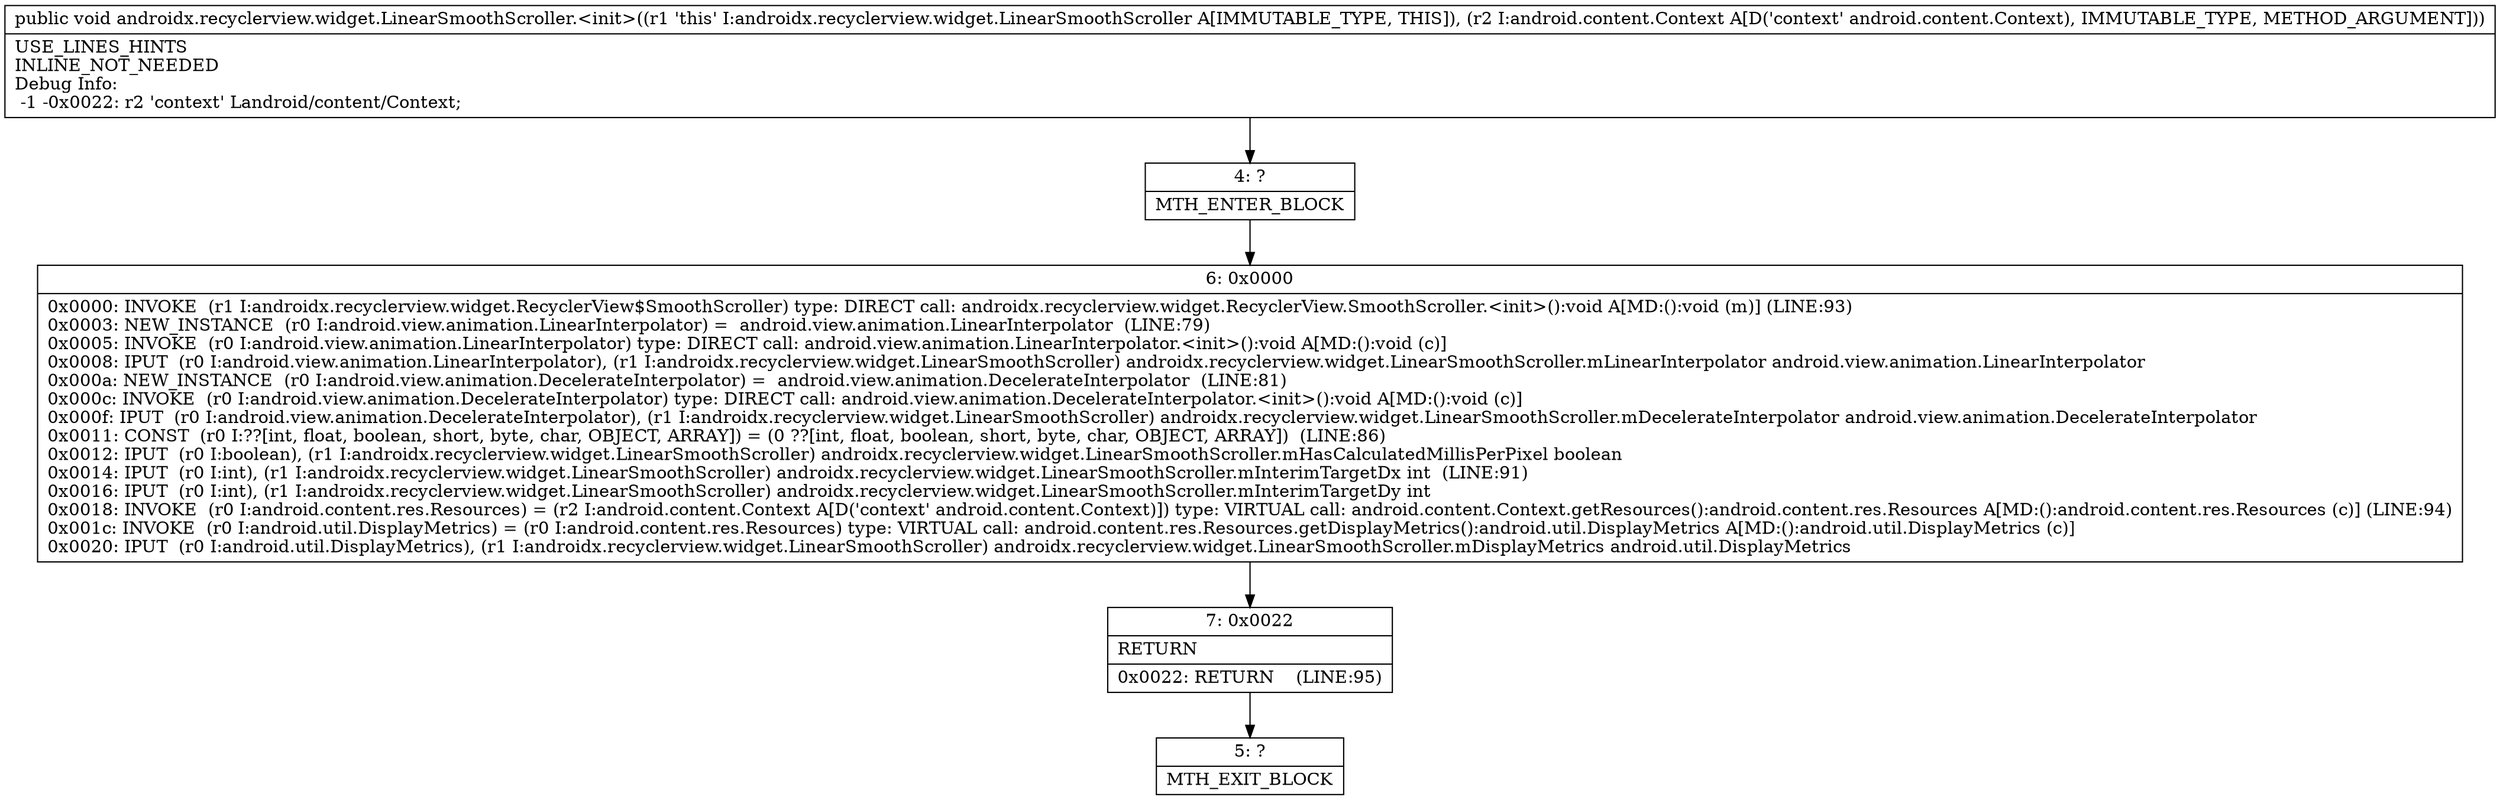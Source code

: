 digraph "CFG forandroidx.recyclerview.widget.LinearSmoothScroller.\<init\>(Landroid\/content\/Context;)V" {
Node_4 [shape=record,label="{4\:\ ?|MTH_ENTER_BLOCK\l}"];
Node_6 [shape=record,label="{6\:\ 0x0000|0x0000: INVOKE  (r1 I:androidx.recyclerview.widget.RecyclerView$SmoothScroller) type: DIRECT call: androidx.recyclerview.widget.RecyclerView.SmoothScroller.\<init\>():void A[MD:():void (m)] (LINE:93)\l0x0003: NEW_INSTANCE  (r0 I:android.view.animation.LinearInterpolator) =  android.view.animation.LinearInterpolator  (LINE:79)\l0x0005: INVOKE  (r0 I:android.view.animation.LinearInterpolator) type: DIRECT call: android.view.animation.LinearInterpolator.\<init\>():void A[MD:():void (c)]\l0x0008: IPUT  (r0 I:android.view.animation.LinearInterpolator), (r1 I:androidx.recyclerview.widget.LinearSmoothScroller) androidx.recyclerview.widget.LinearSmoothScroller.mLinearInterpolator android.view.animation.LinearInterpolator \l0x000a: NEW_INSTANCE  (r0 I:android.view.animation.DecelerateInterpolator) =  android.view.animation.DecelerateInterpolator  (LINE:81)\l0x000c: INVOKE  (r0 I:android.view.animation.DecelerateInterpolator) type: DIRECT call: android.view.animation.DecelerateInterpolator.\<init\>():void A[MD:():void (c)]\l0x000f: IPUT  (r0 I:android.view.animation.DecelerateInterpolator), (r1 I:androidx.recyclerview.widget.LinearSmoothScroller) androidx.recyclerview.widget.LinearSmoothScroller.mDecelerateInterpolator android.view.animation.DecelerateInterpolator \l0x0011: CONST  (r0 I:??[int, float, boolean, short, byte, char, OBJECT, ARRAY]) = (0 ??[int, float, boolean, short, byte, char, OBJECT, ARRAY])  (LINE:86)\l0x0012: IPUT  (r0 I:boolean), (r1 I:androidx.recyclerview.widget.LinearSmoothScroller) androidx.recyclerview.widget.LinearSmoothScroller.mHasCalculatedMillisPerPixel boolean \l0x0014: IPUT  (r0 I:int), (r1 I:androidx.recyclerview.widget.LinearSmoothScroller) androidx.recyclerview.widget.LinearSmoothScroller.mInterimTargetDx int  (LINE:91)\l0x0016: IPUT  (r0 I:int), (r1 I:androidx.recyclerview.widget.LinearSmoothScroller) androidx.recyclerview.widget.LinearSmoothScroller.mInterimTargetDy int \l0x0018: INVOKE  (r0 I:android.content.res.Resources) = (r2 I:android.content.Context A[D('context' android.content.Context)]) type: VIRTUAL call: android.content.Context.getResources():android.content.res.Resources A[MD:():android.content.res.Resources (c)] (LINE:94)\l0x001c: INVOKE  (r0 I:android.util.DisplayMetrics) = (r0 I:android.content.res.Resources) type: VIRTUAL call: android.content.res.Resources.getDisplayMetrics():android.util.DisplayMetrics A[MD:():android.util.DisplayMetrics (c)]\l0x0020: IPUT  (r0 I:android.util.DisplayMetrics), (r1 I:androidx.recyclerview.widget.LinearSmoothScroller) androidx.recyclerview.widget.LinearSmoothScroller.mDisplayMetrics android.util.DisplayMetrics \l}"];
Node_7 [shape=record,label="{7\:\ 0x0022|RETURN\l|0x0022: RETURN    (LINE:95)\l}"];
Node_5 [shape=record,label="{5\:\ ?|MTH_EXIT_BLOCK\l}"];
MethodNode[shape=record,label="{public void androidx.recyclerview.widget.LinearSmoothScroller.\<init\>((r1 'this' I:androidx.recyclerview.widget.LinearSmoothScroller A[IMMUTABLE_TYPE, THIS]), (r2 I:android.content.Context A[D('context' android.content.Context), IMMUTABLE_TYPE, METHOD_ARGUMENT]))  | USE_LINES_HINTS\lINLINE_NOT_NEEDED\lDebug Info:\l  \-1 \-0x0022: r2 'context' Landroid\/content\/Context;\l}"];
MethodNode -> Node_4;Node_4 -> Node_6;
Node_6 -> Node_7;
Node_7 -> Node_5;
}

